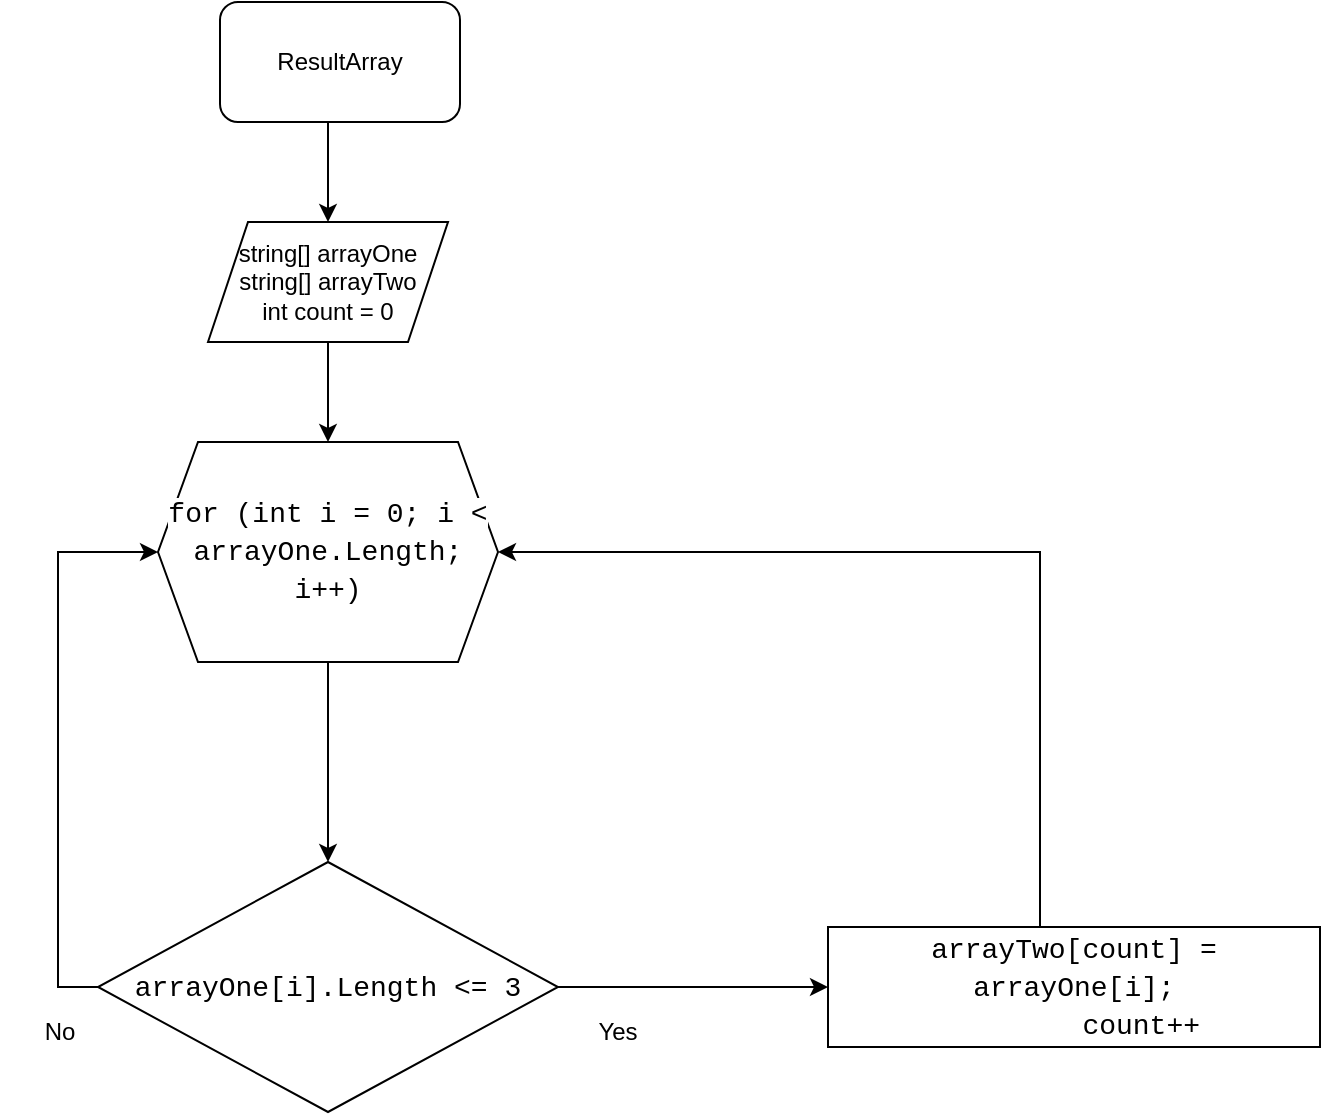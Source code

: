 <mxfile version="20.6.0" type="github">
  <diagram id="jZ-GKtwr7s_IdxseyV0y" name="Страница 1">
    <mxGraphModel dx="1102" dy="614" grid="1" gridSize="10" guides="1" tooltips="1" connect="1" arrows="1" fold="1" page="1" pageScale="1" pageWidth="827" pageHeight="1169" math="0" shadow="0">
      <root>
        <mxCell id="0" />
        <mxCell id="1" parent="0" />
        <mxCell id="u1mua1dZROxh8dMIycfO-1" value="ResultArray" style="rounded=1;whiteSpace=wrap;html=1;" vertex="1" parent="1">
          <mxGeometry x="360" y="40" width="120" height="60" as="geometry" />
        </mxCell>
        <mxCell id="u1mua1dZROxh8dMIycfO-7" style="edgeStyle=orthogonalEdgeStyle;rounded=0;orthogonalLoop=1;jettySize=auto;html=1;entryX=0.5;entryY=0;entryDx=0;entryDy=0;fontColor=#000000;" edge="1" parent="1" source="u1mua1dZROxh8dMIycfO-3" target="u1mua1dZROxh8dMIycfO-6">
          <mxGeometry relative="1" as="geometry" />
        </mxCell>
        <mxCell id="u1mua1dZROxh8dMIycfO-3" value="string[] arrayOne&lt;br&gt;string[] arrayTwo&lt;br&gt;int count = 0" style="shape=parallelogram;perimeter=parallelogramPerimeter;whiteSpace=wrap;html=1;fixedSize=1;" vertex="1" parent="1">
          <mxGeometry x="354" y="150" width="120" height="60" as="geometry" />
        </mxCell>
        <mxCell id="u1mua1dZROxh8dMIycfO-5" value="" style="endArrow=classic;html=1;rounded=0;" edge="1" parent="1" target="u1mua1dZROxh8dMIycfO-3">
          <mxGeometry width="50" height="50" relative="1" as="geometry">
            <mxPoint x="414" y="100" as="sourcePoint" />
            <mxPoint x="464" y="50" as="targetPoint" />
          </mxGeometry>
        </mxCell>
        <mxCell id="u1mua1dZROxh8dMIycfO-9" value="" style="edgeStyle=orthogonalEdgeStyle;rounded=0;orthogonalLoop=1;jettySize=auto;html=1;fontColor=#000000;" edge="1" parent="1" source="u1mua1dZROxh8dMIycfO-6" target="u1mua1dZROxh8dMIycfO-8">
          <mxGeometry relative="1" as="geometry" />
        </mxCell>
        <mxCell id="u1mua1dZROxh8dMIycfO-6" value="&lt;div style=&quot;font-family: Consolas, &amp;quot;Courier New&amp;quot;, monospace; font-size: 14px; line-height: 19px;&quot;&gt;&lt;span style=&quot;background-color: rgb(255, 255, 255);&quot;&gt;for (int i = 0; i &amp;lt; arrayOne.Length; i++)&lt;/span&gt;&lt;/div&gt;" style="shape=hexagon;perimeter=hexagonPerimeter2;whiteSpace=wrap;html=1;fixedSize=1;" vertex="1" parent="1">
          <mxGeometry x="329" y="260" width="170" height="110" as="geometry" />
        </mxCell>
        <mxCell id="u1mua1dZROxh8dMIycfO-10" style="edgeStyle=orthogonalEdgeStyle;rounded=0;orthogonalLoop=1;jettySize=auto;html=1;entryX=0;entryY=0.5;entryDx=0;entryDy=0;fontColor=#000000;" edge="1" parent="1" source="u1mua1dZROxh8dMIycfO-8" target="u1mua1dZROxh8dMIycfO-6">
          <mxGeometry relative="1" as="geometry">
            <Array as="points">
              <mxPoint x="279" y="533" />
              <mxPoint x="279" y="315" />
            </Array>
          </mxGeometry>
        </mxCell>
        <mxCell id="u1mua1dZROxh8dMIycfO-14" value="" style="edgeStyle=orthogonalEdgeStyle;rounded=0;orthogonalLoop=1;jettySize=auto;html=1;fontColor=#000000;" edge="1" parent="1" source="u1mua1dZROxh8dMIycfO-8" target="u1mua1dZROxh8dMIycfO-13">
          <mxGeometry relative="1" as="geometry" />
        </mxCell>
        <mxCell id="u1mua1dZROxh8dMIycfO-8" value="&lt;div style=&quot;font-family: Consolas, &amp;quot;Courier New&amp;quot;, monospace; font-size: 14px; line-height: 19px;&quot;&gt;&lt;span style=&quot;background-color: rgb(255, 255, 255);&quot;&gt;arrayOne[i].Length &amp;lt;= 3&lt;/span&gt;&lt;/div&gt;" style="rhombus;whiteSpace=wrap;html=1;" vertex="1" parent="1">
          <mxGeometry x="299" y="470" width="230" height="125" as="geometry" />
        </mxCell>
        <mxCell id="u1mua1dZROxh8dMIycfO-11" value="No" style="text;html=1;strokeColor=none;fillColor=none;align=center;verticalAlign=middle;whiteSpace=wrap;rounded=0;labelBackgroundColor=#FFFFFF;fontColor=#000000;" vertex="1" parent="1">
          <mxGeometry x="250" y="540" width="60" height="30" as="geometry" />
        </mxCell>
        <mxCell id="u1mua1dZROxh8dMIycfO-15" style="edgeStyle=orthogonalEdgeStyle;rounded=0;orthogonalLoop=1;jettySize=auto;html=1;entryX=1;entryY=0.5;entryDx=0;entryDy=0;fontColor=#000000;" edge="1" parent="1" source="u1mua1dZROxh8dMIycfO-13" target="u1mua1dZROxh8dMIycfO-6">
          <mxGeometry relative="1" as="geometry">
            <Array as="points">
              <mxPoint x="770" y="315" />
            </Array>
          </mxGeometry>
        </mxCell>
        <mxCell id="u1mua1dZROxh8dMIycfO-13" value="&lt;div style=&quot;font-family: Consolas, &amp;quot;Courier New&amp;quot;, monospace; font-size: 14px; line-height: 19px;&quot;&gt;&lt;div style=&quot;&quot;&gt;&lt;span style=&quot;background-color: rgb(255, 255, 255);&quot;&gt;arrayTwo[count] = arrayOne[i];&lt;/span&gt;&lt;/div&gt;&lt;div style=&quot;&quot;&gt;&lt;span style=&quot;background-color: rgb(255, 255, 255);&quot;&gt;&amp;nbsp; &amp;nbsp; &amp;nbsp; &amp;nbsp; count++&lt;/span&gt;&lt;/div&gt;&lt;/div&gt;" style="whiteSpace=wrap;html=1;" vertex="1" parent="1">
          <mxGeometry x="664" y="502.5" width="246" height="60" as="geometry" />
        </mxCell>
        <mxCell id="u1mua1dZROxh8dMIycfO-16" value="Yes" style="text;html=1;strokeColor=none;fillColor=none;align=center;verticalAlign=middle;whiteSpace=wrap;rounded=0;labelBackgroundColor=#FFFFFF;fontColor=#000000;" vertex="1" parent="1">
          <mxGeometry x="529" y="540" width="60" height="30" as="geometry" />
        </mxCell>
      </root>
    </mxGraphModel>
  </diagram>
</mxfile>
